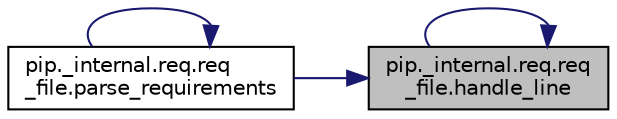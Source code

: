 digraph "pip._internal.req.req_file.handle_line"
{
 // LATEX_PDF_SIZE
  edge [fontname="Helvetica",fontsize="10",labelfontname="Helvetica",labelfontsize="10"];
  node [fontname="Helvetica",fontsize="10",shape=record];
  rankdir="RL";
  Node1 [label="pip._internal.req.req\l_file.handle_line",height=0.2,width=0.4,color="black", fillcolor="grey75", style="filled", fontcolor="black",tooltip=" "];
  Node1 -> Node1 [dir="back",color="midnightblue",fontsize="10",style="solid",fontname="Helvetica"];
  Node1 -> Node2 [dir="back",color="midnightblue",fontsize="10",style="solid",fontname="Helvetica"];
  Node2 [label="pip._internal.req.req\l_file.parse_requirements",height=0.2,width=0.4,color="black", fillcolor="white", style="filled",URL="$d9/d27/namespacepip_1_1__internal_1_1req_1_1req__file.html#a97878fd3f9972b54493d7ccfe1befbba",tooltip=" "];
  Node2 -> Node2 [dir="back",color="midnightblue",fontsize="10",style="solid",fontname="Helvetica"];
}
